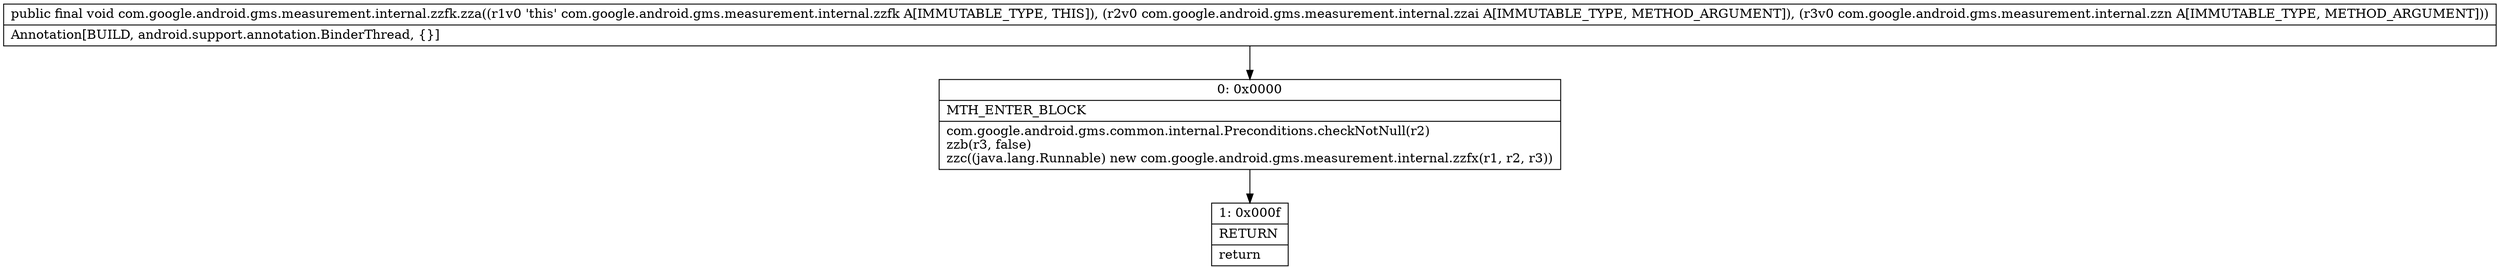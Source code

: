 digraph "CFG forcom.google.android.gms.measurement.internal.zzfk.zza(Lcom\/google\/android\/gms\/measurement\/internal\/zzai;Lcom\/google\/android\/gms\/measurement\/internal\/zzn;)V" {
Node_0 [shape=record,label="{0\:\ 0x0000|MTH_ENTER_BLOCK\l|com.google.android.gms.common.internal.Preconditions.checkNotNull(r2)\lzzb(r3, false)\lzzc((java.lang.Runnable) new com.google.android.gms.measurement.internal.zzfx(r1, r2, r3))\l}"];
Node_1 [shape=record,label="{1\:\ 0x000f|RETURN\l|return\l}"];
MethodNode[shape=record,label="{public final void com.google.android.gms.measurement.internal.zzfk.zza((r1v0 'this' com.google.android.gms.measurement.internal.zzfk A[IMMUTABLE_TYPE, THIS]), (r2v0 com.google.android.gms.measurement.internal.zzai A[IMMUTABLE_TYPE, METHOD_ARGUMENT]), (r3v0 com.google.android.gms.measurement.internal.zzn A[IMMUTABLE_TYPE, METHOD_ARGUMENT]))  | Annotation[BUILD, android.support.annotation.BinderThread, \{\}]\l}"];
MethodNode -> Node_0;
Node_0 -> Node_1;
}

